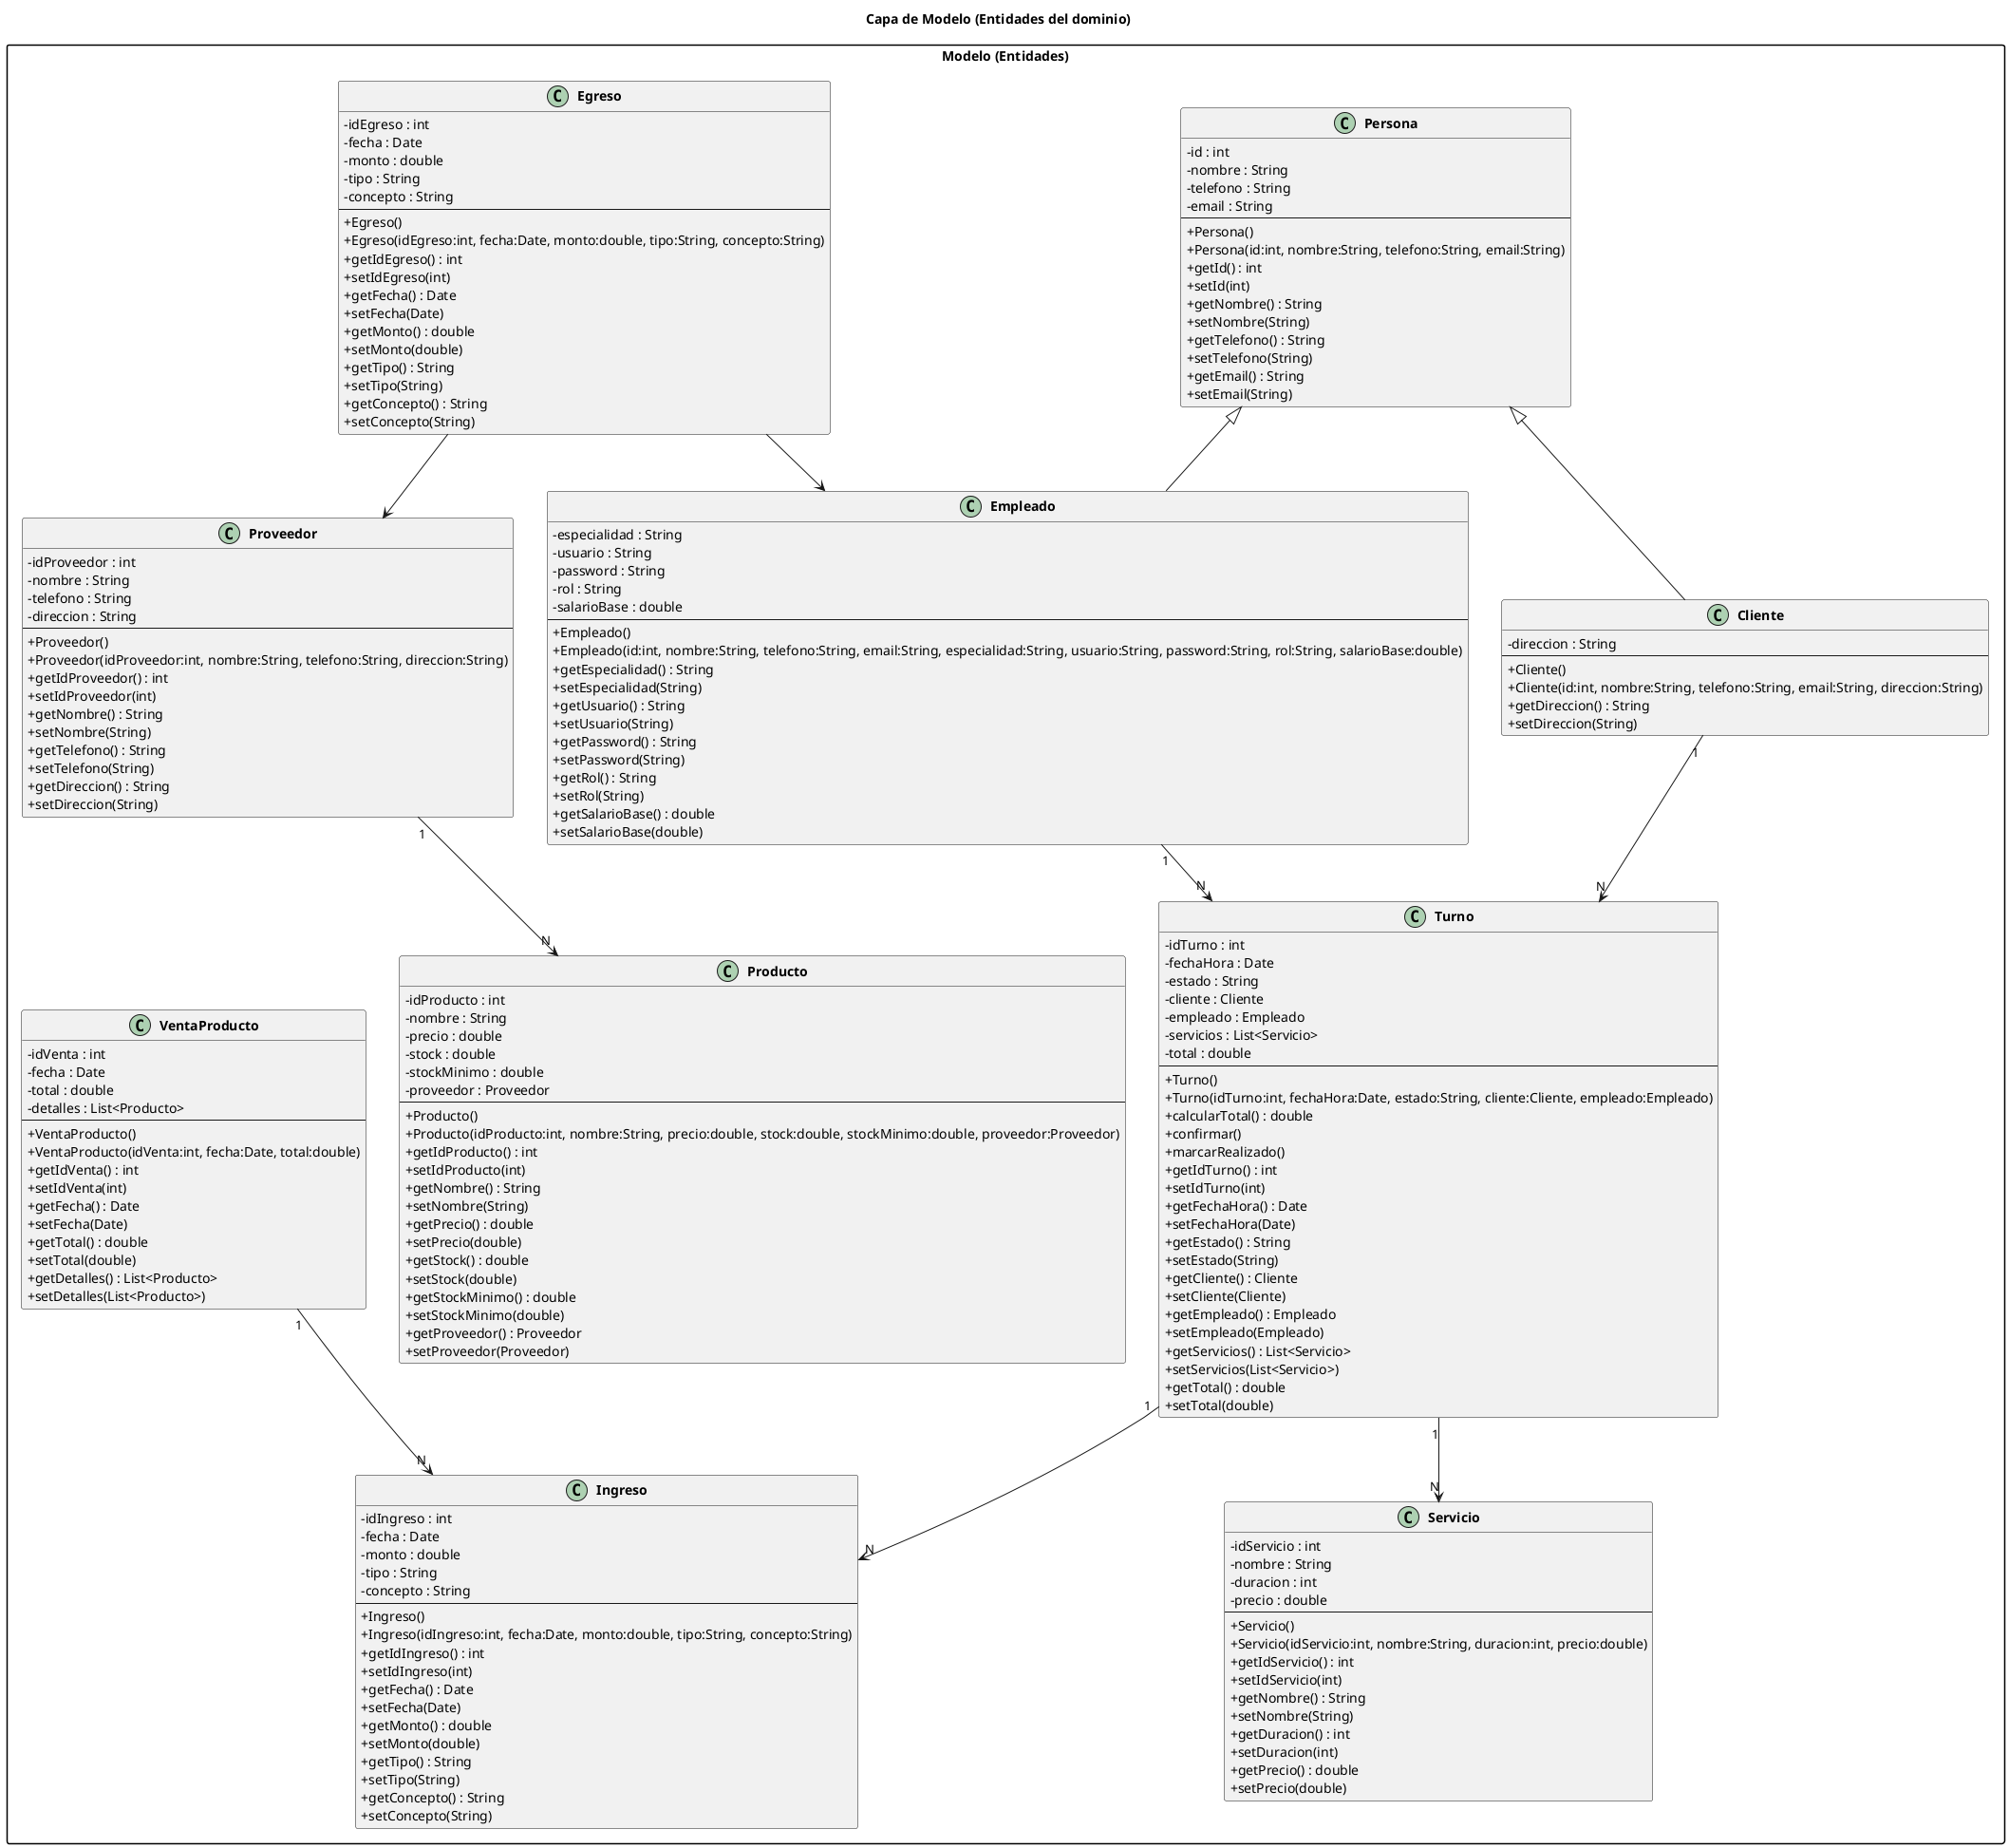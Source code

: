 /'
Materia: Desarrollo Web
Trabajo Práctico Nro 2

Profesor Titular Disciplinar: Pablo Alejandro Virgolini
Titular Experto: Hugo Fernando Frias
Alumno: Lucas Leonardo Paez
Legajo: VINF016138
'/

@startuml Clases_Modelo
title Capa de Modelo (Entidades del dominio)

' ===== CONFIGURACIÓN VISUAL =====
skinparam classAttributeIconSize 0
skinparam classFontStyle bold
skinparam packageStyle rectangle

package "Modelo (Entidades)" {

class Persona {
  - id : int
  - nombre : String
  - telefono : String
  - email : String
  --
  + Persona()
  + Persona(id:int, nombre:String, telefono:String, email:String)
  + getId() : int
  + setId(int)
  + getNombre() : String
  + setNombre(String)
  + getTelefono() : String
  + setTelefono(String)
  + getEmail() : String
  + setEmail(String)
}

class Cliente extends Persona {
  - direccion : String
  --
  + Cliente()
  + Cliente(id:int, nombre:String, telefono:String, email:String, direccion:String)
  + getDireccion() : String
  + setDireccion(String)
}

class Empleado extends Persona {
  - especialidad : String
  - usuario : String
  - password : String
  - rol : String
  - salarioBase : double
  --
  + Empleado()
  + Empleado(id:int, nombre:String, telefono:String, email:String, especialidad:String, usuario:String, password:String, rol:String, salarioBase:double)
  + getEspecialidad() : String
  + setEspecialidad(String)
  + getUsuario() : String
  + setUsuario(String)
  + getPassword() : String
  + setPassword(String)
  + getRol() : String
  + setRol(String)
  + getSalarioBase() : double
  + setSalarioBase(double)
}

class Proveedor {
  - idProveedor : int
  - nombre : String
  - telefono : String
  - direccion : String
  --
  + Proveedor()
  + Proveedor(idProveedor:int, nombre:String, telefono:String, direccion:String)
  + getIdProveedor() : int
  + setIdProveedor(int)
  + getNombre() : String
  + setNombre(String)
  + getTelefono() : String
  + setTelefono(String)
  + getDireccion() : String
  + setDireccion(String)
}

class Producto {
  - idProducto : int
  - nombre : String
  - precio : double
  - stock : double
  - stockMinimo : double
  - proveedor : Proveedor
  --
  + Producto()
  + Producto(idProducto:int, nombre:String, precio:double, stock:double, stockMinimo:double, proveedor:Proveedor)
  + getIdProducto() : int
  + setIdProducto(int)
  + getNombre() : String
  + setNombre(String)
  + getPrecio() : double
  + setPrecio(double)
  + getStock() : double
  + setStock(double)
  + getStockMinimo() : double
  + setStockMinimo(double)
  + getProveedor() : Proveedor
  + setProveedor(Proveedor)
}

class Servicio {
  - idServicio : int
  - nombre : String
  - duracion : int
  - precio : double
  --
  + Servicio()
  + Servicio(idServicio:int, nombre:String, duracion:int, precio:double)
  + getIdServicio() : int
  + setIdServicio(int)
  + getNombre() : String
  + setNombre(String)
  + getDuracion() : int
  + setDuracion(int)
  + getPrecio() : double
  + setPrecio(double)
}

class Turno {
  - idTurno : int
  - fechaHora : Date
  - estado : String
  - cliente : Cliente
  - empleado : Empleado
  - servicios : List<Servicio>
  - total : double
  --
  + Turno()
  + Turno(idTurno:int, fechaHora:Date, estado:String, cliente:Cliente, empleado:Empleado)
  + calcularTotal() : double
  + confirmar()
  + marcarRealizado()
  + getIdTurno() : int
  + setIdTurno(int)
  + getFechaHora() : Date
  + setFechaHora(Date)
  + getEstado() : String
  + setEstado(String)
  + getCliente() : Cliente
  + setCliente(Cliente)
  + getEmpleado() : Empleado
  + setEmpleado(Empleado)
  + getServicios() : List<Servicio>
  + setServicios(List<Servicio>)
  + getTotal() : double
  + setTotal(double)
}

class Ingreso {
  - idIngreso : int
  - fecha : Date
  - monto : double
  - tipo : String
  - concepto : String
  --
  + Ingreso()
  + Ingreso(idIngreso:int, fecha:Date, monto:double, tipo:String, concepto:String)
  + getIdIngreso() : int
  + setIdIngreso(int)
  + getFecha() : Date
  + setFecha(Date)
  + getMonto() : double
  + setMonto(double)
  + getTipo() : String
  + setTipo(String)
  + getConcepto() : String
  + setConcepto(String)
}

class Egreso {
  - idEgreso : int
  - fecha : Date
  - monto : double
  - tipo : String
  - concepto : String
  --
  + Egreso()
  + Egreso(idEgreso:int, fecha:Date, monto:double, tipo:String, concepto:String)
  + getIdEgreso() : int
  + setIdEgreso(int)
  + getFecha() : Date
  + setFecha(Date)
  + getMonto() : double
  + setMonto(double)
  + getTipo() : String
  + setTipo(String)
  + getConcepto() : String
  + setConcepto(String)
}

class VentaProducto {
  - idVenta : int
  - fecha : Date
  - total : double
  - detalles : List<Producto>
  --
  + VentaProducto()
  + VentaProducto(idVenta:int, fecha:Date, total:double)
  + getIdVenta() : int
  + setIdVenta(int)
  + getFecha() : Date
  + setFecha(Date)
  + getTotal() : double
  + setTotal(double)
  + getDetalles() : List<Producto>
  + setDetalles(List<Producto>)
}

' === Relaciones ===
Proveedor "1" --> "N" Producto
Cliente "1" --> "N" Turno
Empleado "1" --> "N" Turno
Turno "1" --> "N" Ingreso
Turno "1" --> "N" Servicio
VentaProducto "1" --> "N" Ingreso
Egreso --> Proveedor
Egreso --> Empleado

}

@enduml

